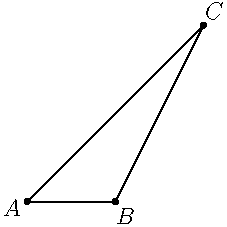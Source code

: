 size(4cm,0);
pair A=0, B=(1,0), C=(2,2);;

draw(A--B--C--cycle);
dot("$A$",A,dir(C--A,B--A));  
dot("$B$",B,dir(C--B,A--B));  
dot("$C$",C,dir(A--C,B--C));
